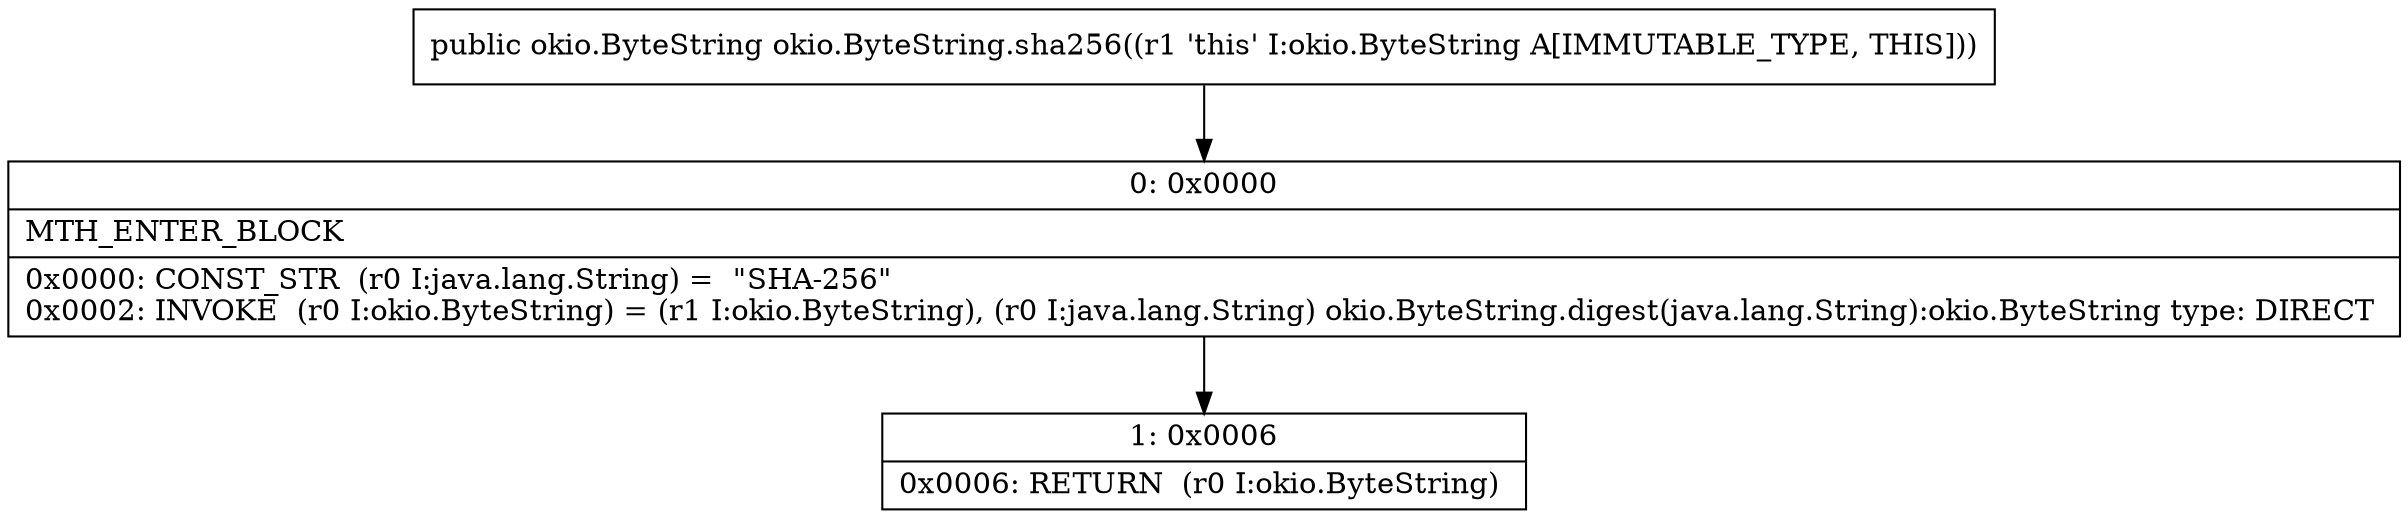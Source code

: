 digraph "CFG forokio.ByteString.sha256()Lokio\/ByteString;" {
Node_0 [shape=record,label="{0\:\ 0x0000|MTH_ENTER_BLOCK\l|0x0000: CONST_STR  (r0 I:java.lang.String) =  \"SHA\-256\" \l0x0002: INVOKE  (r0 I:okio.ByteString) = (r1 I:okio.ByteString), (r0 I:java.lang.String) okio.ByteString.digest(java.lang.String):okio.ByteString type: DIRECT \l}"];
Node_1 [shape=record,label="{1\:\ 0x0006|0x0006: RETURN  (r0 I:okio.ByteString) \l}"];
MethodNode[shape=record,label="{public okio.ByteString okio.ByteString.sha256((r1 'this' I:okio.ByteString A[IMMUTABLE_TYPE, THIS])) }"];
MethodNode -> Node_0;
Node_0 -> Node_1;
}

